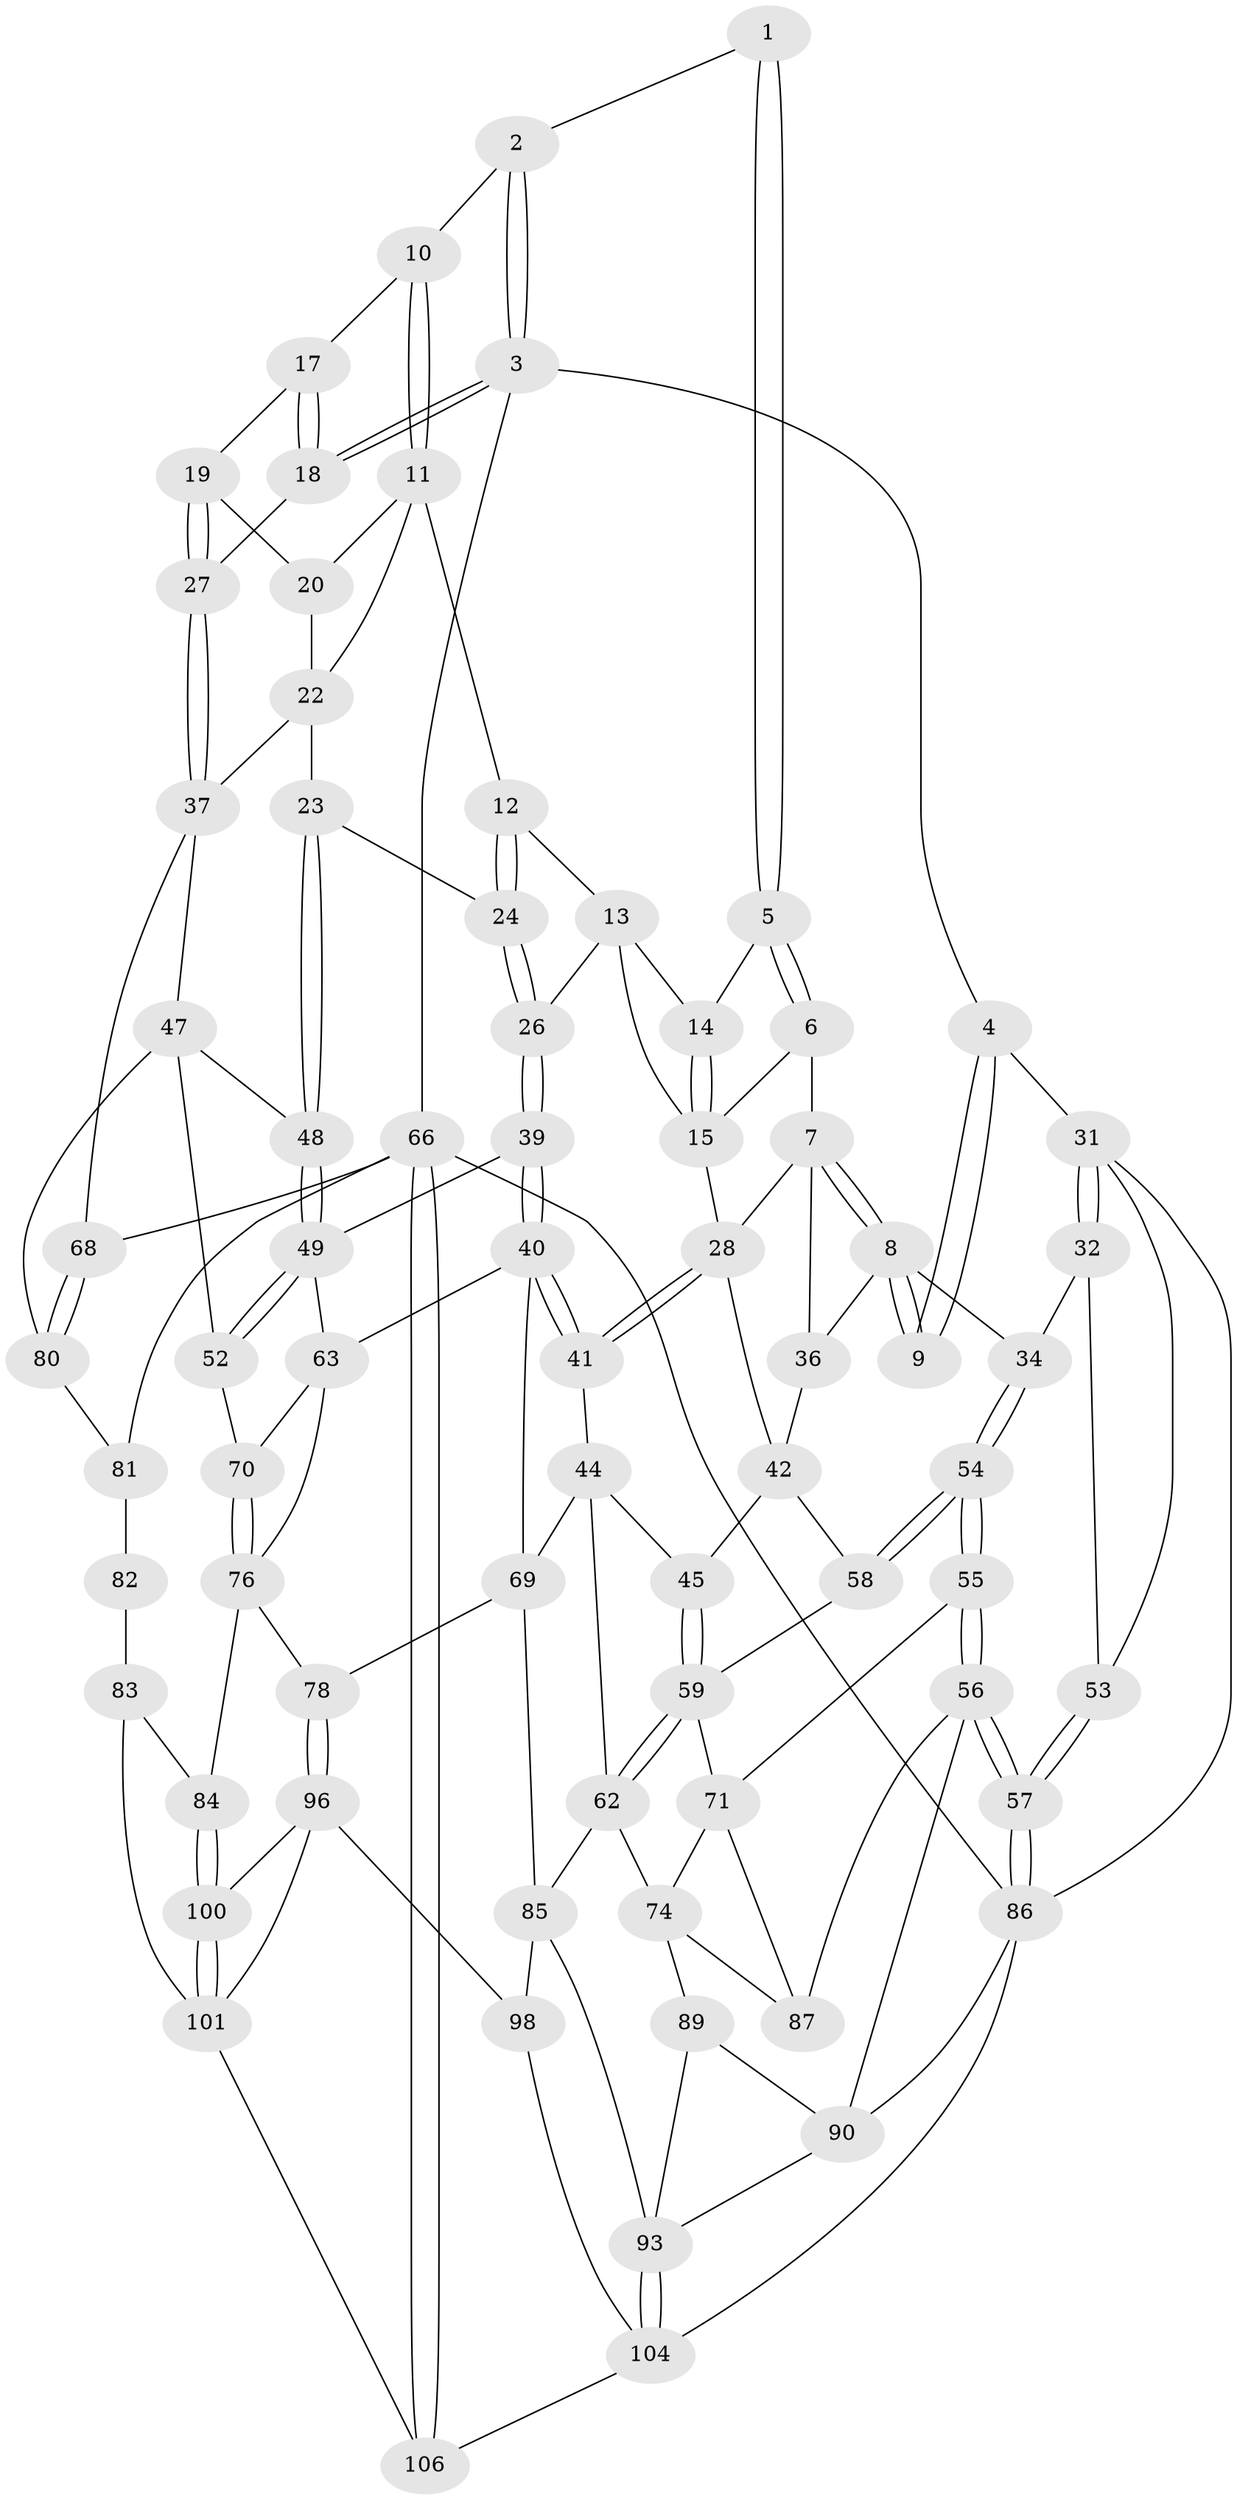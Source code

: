 // Generated by graph-tools (version 1.1) at 2025/52/02/27/25 19:52:36]
// undirected, 74 vertices, 164 edges
graph export_dot {
graph [start="1"]
  node [color=gray90,style=filled];
  1 [pos="+0.497046431494548+0"];
  2 [pos="+0.7350989692235922+0"];
  3 [pos="+1+0"];
  4 [pos="+0.214501435414777+0"];
  5 [pos="+0.5010084245477832+0"];
  6 [pos="+0.43176417753642754+0.12911199097756526"];
  7 [pos="+0.3383905647970872+0.18484208217615028",super="+30"];
  8 [pos="+0.18833951778812194+0.20135820338782948",super="+33"];
  9 [pos="+0.1525927792033093+0.1628615647471982"];
  10 [pos="+0.8064303684392495+0.11320547790044157"];
  11 [pos="+0.7960613284179363+0.13120486518942895",super="+21"];
  12 [pos="+0.7750930302728136+0.1404161685908563"];
  13 [pos="+0.7090045477314101+0.1504112385023817",super="+25"];
  14 [pos="+0.6247171004499513+0.09712554314542943"];
  15 [pos="+0.5905931908503789+0.23933893954691013",super="+16"];
  17 [pos="+0.9339916930181626+0.08441534213797258"];
  18 [pos="+1+0"];
  19 [pos="+0.91721484661156+0.21000790377550338"];
  20 [pos="+0.8828632855284233+0.24640669743143184"];
  22 [pos="+0.8349556786428944+0.33548529281041223",super="+38"];
  23 [pos="+0.834585114768487+0.3359292803724571"];
  24 [pos="+0.7670234054159378+0.3404162895999857"];
  26 [pos="+0.7087894093808388+0.3576662213815166"];
  27 [pos="+1+0.11123362235642495"];
  28 [pos="+0.49342560246098105+0.32326156772303183",super="+29"];
  31 [pos="+0+0.16099907625887286"];
  32 [pos="+0.019530074715184757+0.17434470032245514",super="+35"];
  34 [pos="+0.15827332991069712+0.38111819455720997"];
  36 [pos="+0.25391526164619305+0.3996572149771559"];
  37 [pos="+1+0.3496872617264553",super="+46"];
  39 [pos="+0.6874792071429782+0.3902263892717566"];
  40 [pos="+0.6089145386653334+0.4525883296541065",super="+65"];
  41 [pos="+0.550912647066255+0.4162298073213682"];
  42 [pos="+0.33291538975802+0.42602806987329944",super="+43"];
  44 [pos="+0.4211443678576199+0.4581255130953928",super="+61"];
  45 [pos="+0.3797561771318192+0.4541772961547354"];
  47 [pos="+0.9354788342925593+0.4101293119020055",super="+51"];
  48 [pos="+0.8741106978823745+0.395619746712434"];
  49 [pos="+0.855530096576669+0.501556010547417",super="+50"];
  52 [pos="+0.8960986853402585+0.5699173178085124"];
  53 [pos="+0+0.47029833780641866"];
  54 [pos="+0.1348489555690237+0.6039471454605153"];
  55 [pos="+0.1291504776682909+0.6152043697151904"];
  56 [pos="+0.0011186636840817285+0.690030395142148",super="+88"];
  57 [pos="+0+0.7061693244079912"];
  58 [pos="+0.27669593350730726+0.493004960292349"];
  59 [pos="+0.39098076206472987+0.5805388728506935",super="+60"];
  62 [pos="+0.4397451470757776+0.6135590260478517",super="+73"];
  63 [pos="+0.7677596494117411+0.5278290249301671",super="+64"];
  66 [pos="+1+1",super="+67"];
  68 [pos="+1+0.5533689345265892"];
  69 [pos="+0.5303704815225035+0.5836440192898071",super="+79"];
  70 [pos="+0.802790532698115+0.6000785619856822"];
  71 [pos="+0.30205489834600463+0.5859389907758746",super="+72"];
  74 [pos="+0.3520764683622204+0.7137108485726492",super="+75"];
  76 [pos="+0.7108098068911687+0.6608111967246846",super="+77"];
  78 [pos="+0.6327587382008661+0.7794207449206458"];
  80 [pos="+0.9378493534126392+0.5914502011438566"];
  81 [pos="+0.8975126777590038+0.6874411975750041",super="+91"];
  82 [pos="+0.7887792812054548+0.7449431288614609",super="+95"];
  83 [pos="+0.7581741623544342+0.7488235103772053",super="+99"];
  84 [pos="+0.7434586566600538+0.7454110710948036"];
  85 [pos="+0.4356189011133876+0.7490346251040609",super="+92"];
  86 [pos="+0+1",super="+103"];
  87 [pos="+0.26943399222120334+0.6833857513425231"];
  89 [pos="+0.325675050830015+0.7513706115049785"];
  90 [pos="+0.21859225996629408+0.811126931953248",super="+102"];
  93 [pos="+0.37573837123405085+0.8708106440460094",super="+94"];
  96 [pos="+0.5879109596186706+0.9022954503361983",super="+97"];
  98 [pos="+0.5561945681955671+0.9466961771575"];
  100 [pos="+0.7482056871863693+0.8960860111674595"];
  101 [pos="+0.8113056681172083+0.9597559528682271",super="+107"];
  104 [pos="+0.14457553085890762+1",super="+105"];
  106 [pos="+0.8435376597463509+1"];
  1 -- 2;
  1 -- 5;
  1 -- 5;
  2 -- 3;
  2 -- 3;
  2 -- 10;
  3 -- 4;
  3 -- 18;
  3 -- 18;
  3 -- 66;
  4 -- 9;
  4 -- 9;
  4 -- 31;
  5 -- 6;
  5 -- 6;
  5 -- 14;
  6 -- 7;
  6 -- 15;
  7 -- 8;
  7 -- 8;
  7 -- 36;
  7 -- 28;
  8 -- 9;
  8 -- 9;
  8 -- 34;
  8 -- 36;
  10 -- 11;
  10 -- 11;
  10 -- 17;
  11 -- 12;
  11 -- 20;
  11 -- 22;
  12 -- 13;
  12 -- 24;
  12 -- 24;
  13 -- 14;
  13 -- 26;
  13 -- 15;
  14 -- 15;
  14 -- 15;
  15 -- 28;
  17 -- 18;
  17 -- 18;
  17 -- 19;
  18 -- 27;
  19 -- 20;
  19 -- 27;
  19 -- 27;
  20 -- 22;
  22 -- 23;
  22 -- 37;
  23 -- 24;
  23 -- 48;
  23 -- 48;
  24 -- 26;
  24 -- 26;
  26 -- 39;
  26 -- 39;
  27 -- 37;
  27 -- 37;
  28 -- 41;
  28 -- 41;
  28 -- 42;
  31 -- 32;
  31 -- 32;
  31 -- 53;
  31 -- 86;
  32 -- 34;
  32 -- 53;
  34 -- 54;
  34 -- 54;
  36 -- 42;
  37 -- 68;
  37 -- 47;
  39 -- 40;
  39 -- 40;
  39 -- 49;
  40 -- 41;
  40 -- 41;
  40 -- 69;
  40 -- 63;
  41 -- 44;
  42 -- 45;
  42 -- 58;
  44 -- 45;
  44 -- 69;
  44 -- 62;
  45 -- 59;
  45 -- 59;
  47 -- 48;
  47 -- 80;
  47 -- 52;
  48 -- 49;
  48 -- 49;
  49 -- 52;
  49 -- 52;
  49 -- 63;
  52 -- 70;
  53 -- 57;
  53 -- 57;
  54 -- 55;
  54 -- 55;
  54 -- 58;
  54 -- 58;
  55 -- 56;
  55 -- 56;
  55 -- 71;
  56 -- 57;
  56 -- 57;
  56 -- 90;
  56 -- 87;
  57 -- 86;
  57 -- 86;
  58 -- 59;
  59 -- 62;
  59 -- 62;
  59 -- 71;
  62 -- 74;
  62 -- 85;
  63 -- 70;
  63 -- 76;
  66 -- 106;
  66 -- 106;
  66 -- 86;
  66 -- 81;
  66 -- 68;
  68 -- 80;
  68 -- 80;
  69 -- 85;
  69 -- 78;
  70 -- 76;
  70 -- 76;
  71 -- 87;
  71 -- 74;
  74 -- 89;
  74 -- 87;
  76 -- 78;
  76 -- 84;
  78 -- 96;
  78 -- 96;
  80 -- 81;
  81 -- 82 [weight=2];
  82 -- 83 [weight=2];
  83 -- 84;
  83 -- 101;
  84 -- 100;
  84 -- 100;
  85 -- 98;
  85 -- 93;
  86 -- 104;
  86 -- 90;
  89 -- 90;
  89 -- 93;
  90 -- 93;
  93 -- 104;
  93 -- 104;
  96 -- 100;
  96 -- 98;
  96 -- 101;
  98 -- 104;
  100 -- 101;
  100 -- 101;
  101 -- 106;
  104 -- 106;
}

